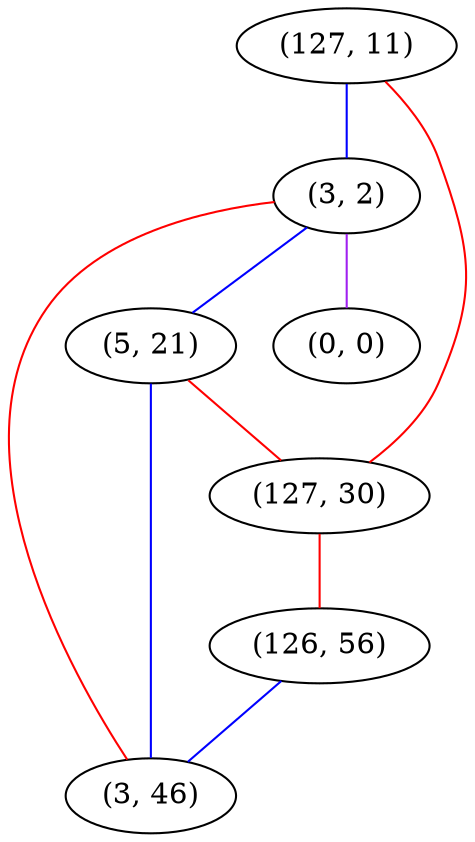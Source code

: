 graph "" {
"(127, 11)";
"(3, 2)";
"(0, 0)";
"(5, 21)";
"(127, 30)";
"(126, 56)";
"(3, 46)";
"(127, 11)" -- "(127, 30)"  [color=red, key=0, weight=1];
"(127, 11)" -- "(3, 2)"  [color=blue, key=0, weight=3];
"(3, 2)" -- "(0, 0)"  [color=purple, key=0, weight=4];
"(3, 2)" -- "(5, 21)"  [color=blue, key=0, weight=3];
"(3, 2)" -- "(3, 46)"  [color=red, key=0, weight=1];
"(5, 21)" -- "(127, 30)"  [color=red, key=0, weight=1];
"(5, 21)" -- "(3, 46)"  [color=blue, key=0, weight=3];
"(127, 30)" -- "(126, 56)"  [color=red, key=0, weight=1];
"(126, 56)" -- "(3, 46)"  [color=blue, key=0, weight=3];
}
